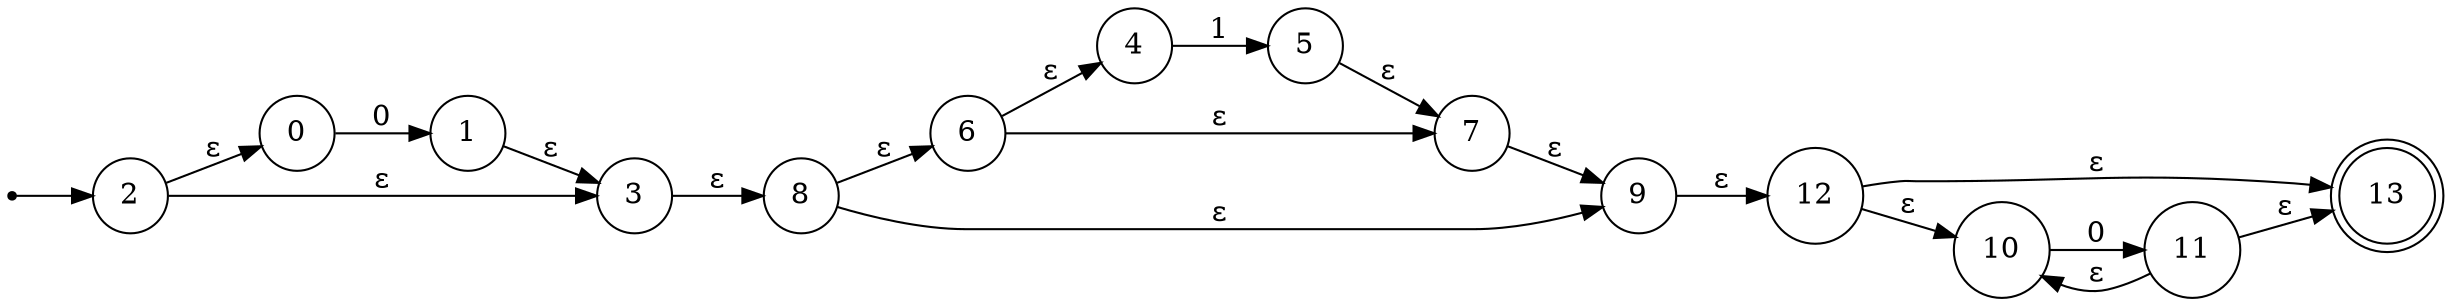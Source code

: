 digraph finite_state_machine {
    rankdir=LR;

	node [shape = point]; Start;
	node [shape = doublecircle]; 13;
	node [shape = circle];

	Start -> 2

	0 -> "1" [ label = "0" ]
	2 -> "0" [ label = "ε" ]
	2 -> "3" [ label = "ε" ]
	1 -> "3" [ label = "ε" ]
	4 -> "5" [ label = "1" ]
	6 -> "4" [ label = "ε" ]
	6 -> "7" [ label = "ε" ]
	5 -> "7" [ label = "ε" ]
	8 -> "6" [ label = "ε" ]
	8 -> "9" [ label = "ε" ]
	7 -> "9" [ label = "ε" ]
	3 -> "8" [ label = "ε" ]
	10 -> "11" [ label = "0" ]
	12 -> "10" [ label = "ε" ]
	12 -> "13" [ label = "ε" ]
	11 -> "10" [ label = "ε" ]
	11 -> "13" [ label = "ε" ]
	9 -> "12" [ label = "ε" ]
}